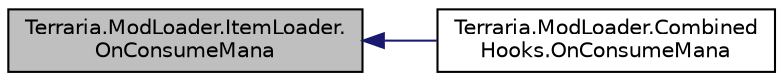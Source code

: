 digraph "Terraria.ModLoader.ItemLoader.OnConsumeMana"
{
  edge [fontname="Helvetica",fontsize="10",labelfontname="Helvetica",labelfontsize="10"];
  node [fontname="Helvetica",fontsize="10",shape=record];
  rankdir="LR";
  Node228 [label="Terraria.ModLoader.ItemLoader.\lOnConsumeMana",height=0.2,width=0.4,color="black", fillcolor="grey75", style="filled", fontcolor="black"];
  Node228 -> Node229 [dir="back",color="midnightblue",fontsize="10",style="solid",fontname="Helvetica"];
  Node229 [label="Terraria.ModLoader.Combined\lHooks.OnConsumeMana",height=0.2,width=0.4,color="black", fillcolor="white", style="filled",URL="$class_terraria_1_1_mod_loader_1_1_combined_hooks.html#a66ebe7169a134de5a8d45e4fe74559df"];
}
